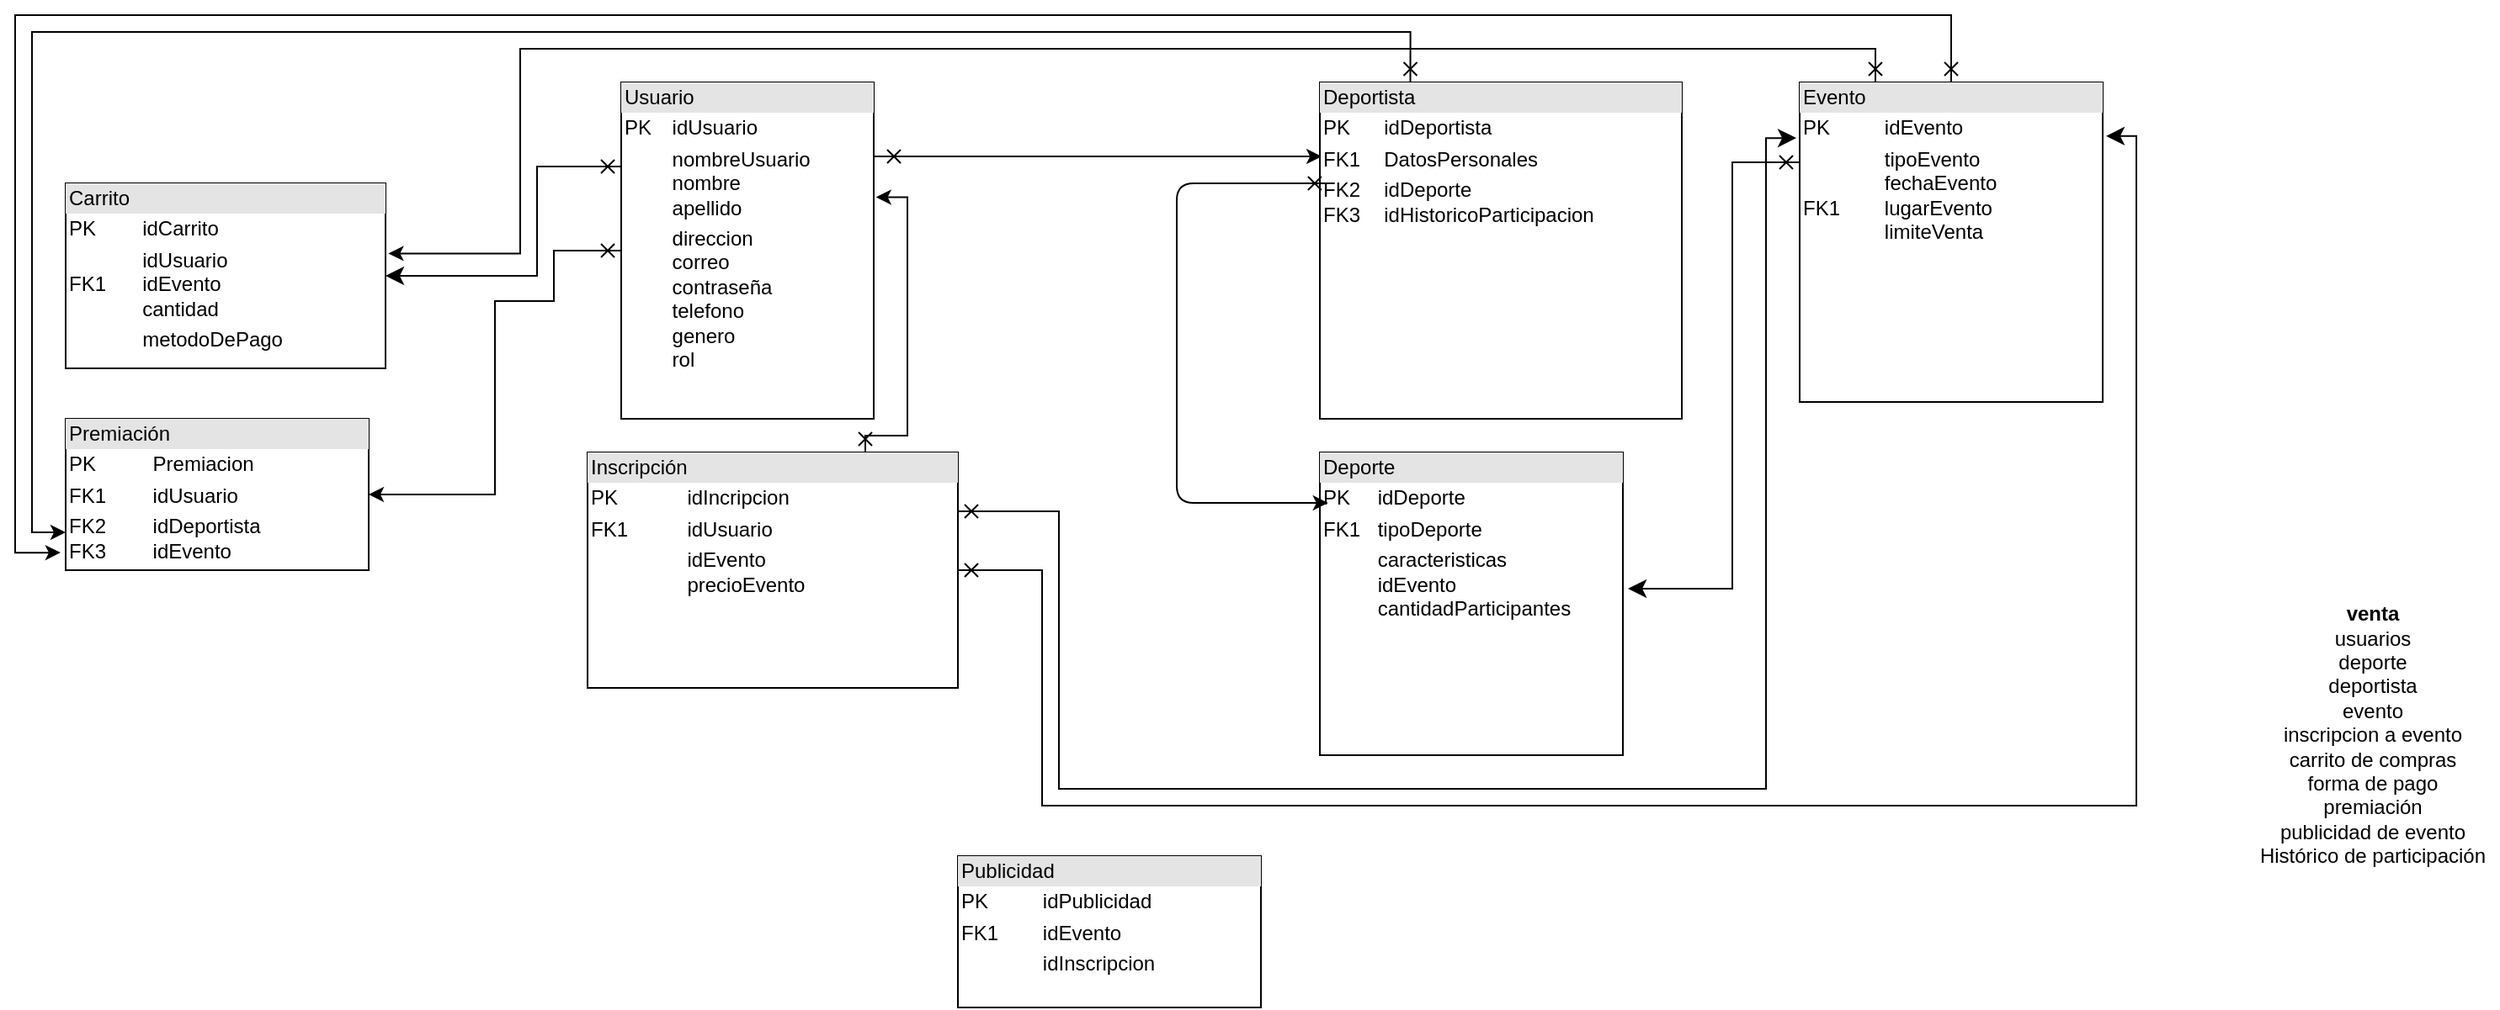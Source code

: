 <mxfile version="13.6.4" type="github">
  <diagram id="KuIn4XUdtdqArqsvYNwZ" name="Page-1">
    <mxGraphModel dx="3183" dy="1889" grid="1" gridSize="10" guides="1" tooltips="1" connect="1" arrows="1" fold="1" page="1" pageScale="1" pageWidth="850" pageHeight="1100" math="0" shadow="0">
      <root>
        <mxCell id="0" />
        <mxCell id="1" parent="0" />
        <mxCell id="CR9XvU6vuiPJ1lPbERPu-10" value="&lt;div&gt;&lt;b&gt;venta&lt;/b&gt;&lt;/div&gt;&lt;div&gt;usuarios&lt;/div&gt;&lt;div&gt;deporte&lt;/div&gt;&lt;div&gt;deportista&lt;/div&gt;&lt;div&gt;evento&lt;/div&gt;&lt;div&gt;inscripcion a evento&lt;/div&gt;&lt;div&gt;carrito de compras&lt;br&gt;&lt;/div&gt;&lt;div&gt;forma de pago&lt;/div&gt;&lt;div&gt;premiación&lt;/div&gt;&lt;div&gt;publicidad de evento&lt;/div&gt;&lt;div&gt;Histórico de participación&lt;/div&gt;&lt;div&gt;&lt;br&gt;&lt;/div&gt;" style="text;html=1;align=center;verticalAlign=middle;resizable=0;points=[];autosize=1;" parent="1" vertex="1">
          <mxGeometry x="425" y="240" width="150" height="170" as="geometry" />
        </mxCell>
        <mxCell id="CR9XvU6vuiPJ1lPbERPu-32" style="edgeStyle=orthogonalEdgeStyle;rounded=0;orthogonalLoop=1;jettySize=auto;html=1;entryX=0.005;entryY=0.22;entryDx=0;entryDy=0;entryPerimeter=0;startArrow=cross;startFill=0;" parent="1" target="CR9XvU6vuiPJ1lPbERPu-24" edge="1">
          <mxGeometry relative="1" as="geometry">
            <Array as="points">
              <mxPoint x="-450" y="-26" />
            </Array>
            <mxPoint x="-370" y="-26" as="sourcePoint" />
          </mxGeometry>
        </mxCell>
        <mxCell id="Gzq3qRDjKPmdAzM6GHBw-10" style="edgeStyle=orthogonalEdgeStyle;rounded=0;orthogonalLoop=1;jettySize=auto;html=1;exitX=0;exitY=0.25;exitDx=0;exitDy=0;startArrow=cross;startFill=0;startSize=6;endSize=8;entryX=1;entryY=0.5;entryDx=0;entryDy=0;" parent="1" source="CR9XvU6vuiPJ1lPbERPu-17" target="Gzq3qRDjKPmdAzM6GHBw-5" edge="1">
          <mxGeometry relative="1" as="geometry">
            <mxPoint x="-680" y="150" as="targetPoint" />
            <Array as="points">
              <mxPoint x="-590" y="-20" />
              <mxPoint x="-590" y="45" />
            </Array>
          </mxGeometry>
        </mxCell>
        <mxCell id="D2q6A7rw465Pvs5loLwe-7" style="edgeStyle=orthogonalEdgeStyle;rounded=0;orthogonalLoop=1;jettySize=auto;html=1;exitX=0;exitY=0.5;exitDx=0;exitDy=0;entryX=1;entryY=0.5;entryDx=0;entryDy=0;startArrow=cross;startFill=0;" edge="1" parent="1" source="CR9XvU6vuiPJ1lPbERPu-17" target="Gzq3qRDjKPmdAzM6GHBw-17">
          <mxGeometry relative="1" as="geometry">
            <Array as="points">
              <mxPoint x="-580" y="30" />
              <mxPoint x="-580" y="60" />
              <mxPoint x="-615" y="60" />
              <mxPoint x="-615" y="175" />
            </Array>
          </mxGeometry>
        </mxCell>
        <mxCell id="CR9XvU6vuiPJ1lPbERPu-17" value="&lt;div style=&quot;box-sizing: border-box ; width: 100% ; background: #e4e4e4 ; padding: 2px&quot;&gt;Usuario&lt;br&gt;&lt;/div&gt;&lt;table style=&quot;width: 100% ; font-size: 1em&quot; cellspacing=&quot;0&quot; cellpadding=&quot;2&quot;&gt;&lt;tbody&gt;&lt;tr&gt;&lt;td&gt;PK&lt;/td&gt;&lt;td&gt;idUsuario&lt;br&gt;&lt;/td&gt;&lt;/tr&gt;&lt;tr&gt;&lt;td&gt;&lt;br&gt;&lt;/td&gt;&lt;td&gt;nombreUsuario&lt;br&gt;nombre&lt;br&gt;apellido&lt;br&gt;&lt;/td&gt;&lt;/tr&gt;&lt;tr&gt;&lt;td&gt;&lt;br&gt;&lt;/td&gt;&lt;td&gt;direccion&lt;br&gt;correo&lt;br&gt;contraseña&lt;br&gt;telefono&lt;br&gt;genero&lt;br&gt;rol&lt;br&gt;&lt;br&gt;&lt;/td&gt;&lt;/tr&gt;&lt;/tbody&gt;&lt;/table&gt;" style="verticalAlign=top;align=left;overflow=fill;html=1;" parent="1" vertex="1">
          <mxGeometry x="-540" y="-70" width="150" height="200" as="geometry" />
        </mxCell>
        <mxCell id="CR9XvU6vuiPJ1lPbERPu-18" value="&lt;div style=&quot;box-sizing: border-box ; width: 100% ; background: #e4e4e4 ; padding: 2px&quot;&gt;Deporte&lt;br&gt;&lt;/div&gt;&lt;table style=&quot;width: 100% ; font-size: 1em&quot; cellspacing=&quot;0&quot; cellpadding=&quot;2&quot;&gt;&lt;tbody&gt;&lt;tr&gt;&lt;td&gt;PK&lt;/td&gt;&lt;td&gt;idDeporte&lt;br&gt;&lt;/td&gt;&lt;/tr&gt;&lt;tr&gt;&lt;td&gt;FK1&lt;/td&gt;&lt;td&gt;tipoDeporte&lt;br&gt;&lt;/td&gt;&lt;/tr&gt;&lt;tr&gt;&lt;td&gt;&lt;br&gt;&lt;/td&gt;&lt;td&gt;caracteristicas&lt;br&gt;idEvento&lt;br&gt;cantidadParticipantes&lt;br&gt;&lt;br&gt;&lt;/td&gt;&lt;/tr&gt;&lt;/tbody&gt;&lt;/table&gt;" style="verticalAlign=top;align=left;overflow=fill;html=1;" parent="1" vertex="1">
          <mxGeometry x="-125" y="150" width="180" height="180" as="geometry" />
        </mxCell>
        <mxCell id="Gzq3qRDjKPmdAzM6GHBw-14" style="edgeStyle=orthogonalEdgeStyle;rounded=0;orthogonalLoop=1;jettySize=auto;html=1;exitX=0;exitY=0.25;exitDx=0;exitDy=0;startArrow=cross;startFill=0;startSize=6;endSize=8;entryX=1.017;entryY=0.45;entryDx=0;entryDy=0;entryPerimeter=0;" parent="1" source="CR9XvU6vuiPJ1lPbERPu-19" target="CR9XvU6vuiPJ1lPbERPu-18" edge="1">
          <mxGeometry relative="1" as="geometry">
            <mxPoint x="120" y="-22" as="targetPoint" />
            <Array as="points">
              <mxPoint x="120" y="-22" />
              <mxPoint x="120" y="231" />
            </Array>
          </mxGeometry>
        </mxCell>
        <mxCell id="D2q6A7rw465Pvs5loLwe-2" style="edgeStyle=orthogonalEdgeStyle;rounded=0;orthogonalLoop=1;jettySize=auto;html=1;exitX=0.25;exitY=0;exitDx=0;exitDy=0;startArrow=cross;startFill=0;entryX=1.009;entryY=0.379;entryDx=0;entryDy=0;entryPerimeter=0;" edge="1" parent="1" source="CR9XvU6vuiPJ1lPbERPu-19" target="Gzq3qRDjKPmdAzM6GHBw-5">
          <mxGeometry relative="1" as="geometry">
            <mxPoint x="-600" y="10" as="targetPoint" />
            <Array as="points">
              <mxPoint x="205" y="-90" />
              <mxPoint x="-600" y="-90" />
              <mxPoint x="-600" y="32" />
            </Array>
          </mxGeometry>
        </mxCell>
        <mxCell id="D2q6A7rw465Pvs5loLwe-13" style="edgeStyle=orthogonalEdgeStyle;rounded=0;orthogonalLoop=1;jettySize=auto;html=1;exitX=0.5;exitY=0;exitDx=0;exitDy=0;startArrow=cross;startFill=0;entryX=-0.017;entryY=0.884;entryDx=0;entryDy=0;entryPerimeter=0;" edge="1" parent="1" source="CR9XvU6vuiPJ1lPbERPu-19" target="Gzq3qRDjKPmdAzM6GHBw-17">
          <mxGeometry relative="1" as="geometry">
            <mxPoint x="-880" y="220" as="targetPoint" />
            <Array as="points">
              <mxPoint x="250" y="-110" />
              <mxPoint x="-900" y="-110" />
              <mxPoint x="-900" y="210" />
            </Array>
          </mxGeometry>
        </mxCell>
        <mxCell id="CR9XvU6vuiPJ1lPbERPu-19" value="&lt;div style=&quot;box-sizing: border-box ; width: 100% ; background: #e4e4e4 ; padding: 2px&quot;&gt;Evento&lt;br&gt;&lt;/div&gt;&lt;table style=&quot;width: 100% ; font-size: 1em&quot; cellspacing=&quot;0&quot; cellpadding=&quot;2&quot;&gt;&lt;tbody&gt;&lt;tr&gt;&lt;td&gt;PK&lt;/td&gt;&lt;td&gt;idEvento&lt;br&gt;&lt;/td&gt;&lt;/tr&gt;&lt;tr&gt;&lt;td&gt;FK1&lt;/td&gt;&lt;td&gt;tipoEvento&lt;br&gt;fechaEvento&lt;br&gt;lugarEvento&lt;br&gt;limiteVenta&lt;br&gt;&lt;br&gt;&lt;/td&gt;&lt;/tr&gt;&lt;tr&gt;&lt;td&gt;&lt;br&gt;&lt;/td&gt;&lt;td&gt;&lt;br&gt;&lt;/td&gt;&lt;/tr&gt;&lt;/tbody&gt;&lt;/table&gt;" style="verticalAlign=top;align=left;overflow=fill;html=1;" parent="1" vertex="1">
          <mxGeometry x="160" y="-70" width="180" height="190" as="geometry" />
        </mxCell>
        <mxCell id="D2q6A7rw465Pvs5loLwe-10" style="edgeStyle=orthogonalEdgeStyle;rounded=0;orthogonalLoop=1;jettySize=auto;html=1;exitX=0.25;exitY=0;exitDx=0;exitDy=0;entryX=0;entryY=0.75;entryDx=0;entryDy=0;startArrow=cross;startFill=0;" edge="1" parent="1" source="CR9XvU6vuiPJ1lPbERPu-24" target="Gzq3qRDjKPmdAzM6GHBw-17">
          <mxGeometry relative="1" as="geometry">
            <Array as="points">
              <mxPoint x="-71" y="-100" />
              <mxPoint x="-890" y="-100" />
              <mxPoint x="-890" y="198" />
            </Array>
          </mxGeometry>
        </mxCell>
        <mxCell id="CR9XvU6vuiPJ1lPbERPu-24" value="&lt;div style=&quot;box-sizing: border-box ; width: 100% ; background: #e4e4e4 ; padding: 2px&quot;&gt;Deportista&lt;br&gt;&lt;/div&gt;&lt;table style=&quot;width: 100% ; font-size: 1em&quot; cellspacing=&quot;0&quot; cellpadding=&quot;2&quot;&gt;&lt;tbody&gt;&lt;tr&gt;&lt;td&gt;PK&lt;/td&gt;&lt;td&gt;idDeportista&lt;br&gt;&lt;/td&gt;&lt;/tr&gt;&lt;tr&gt;&lt;td&gt;FK1&lt;/td&gt;&lt;td&gt;DatosPersonales&lt;br&gt;&lt;/td&gt;&lt;/tr&gt;&lt;tr&gt;&lt;td&gt;FK2&lt;br&gt;FK3 &lt;br&gt;&lt;/td&gt;&lt;td&gt;idDeporte&lt;br&gt;idHistoricoParticipacion&lt;br&gt;&lt;/td&gt;&lt;/tr&gt;&lt;/tbody&gt;&lt;/table&gt;" style="verticalAlign=top;align=left;overflow=fill;html=1;" parent="1" vertex="1">
          <mxGeometry x="-125" y="-70" width="215" height="200" as="geometry" />
        </mxCell>
        <mxCell id="Gzq3qRDjKPmdAzM6GHBw-13" style="edgeStyle=orthogonalEdgeStyle;rounded=0;orthogonalLoop=1;jettySize=auto;html=1;exitX=1;exitY=0.25;exitDx=0;exitDy=0;startArrow=cross;startFill=0;startSize=6;endSize=8;entryX=-0.011;entryY=0.174;entryDx=0;entryDy=0;entryPerimeter=0;" parent="1" source="CR9XvU6vuiPJ1lPbERPu-29" target="CR9XvU6vuiPJ1lPbERPu-19" edge="1">
          <mxGeometry relative="1" as="geometry">
            <mxPoint x="-290" y="350" as="targetPoint" />
            <Array as="points">
              <mxPoint x="-280" y="185" />
              <mxPoint x="-280" y="350" />
              <mxPoint x="140" y="350" />
              <mxPoint x="140" y="-37" />
            </Array>
          </mxGeometry>
        </mxCell>
        <mxCell id="Gzq3qRDjKPmdAzM6GHBw-16" style="edgeStyle=orthogonalEdgeStyle;rounded=0;orthogonalLoop=1;jettySize=auto;html=1;exitX=1;exitY=0.5;exitDx=0;exitDy=0;startArrow=cross;startFill=0;startSize=6;endSize=8;entryX=1.011;entryY=0.168;entryDx=0;entryDy=0;entryPerimeter=0;" parent="1" source="CR9XvU6vuiPJ1lPbERPu-29" target="CR9XvU6vuiPJ1lPbERPu-19" edge="1">
          <mxGeometry relative="1" as="geometry">
            <mxPoint x="-290" y="380" as="targetPoint" />
            <Array as="points">
              <mxPoint x="-290" y="220" />
              <mxPoint x="-290" y="360" />
              <mxPoint x="360" y="360" />
              <mxPoint x="360" y="-38" />
            </Array>
          </mxGeometry>
        </mxCell>
        <mxCell id="D2q6A7rw465Pvs5loLwe-5" style="edgeStyle=orthogonalEdgeStyle;rounded=0;orthogonalLoop=1;jettySize=auto;html=1;exitX=0.75;exitY=0;exitDx=0;exitDy=0;startArrow=cross;startFill=0;entryX=1.009;entryY=0.341;entryDx=0;entryDy=0;entryPerimeter=0;" edge="1" parent="1" source="CR9XvU6vuiPJ1lPbERPu-29" target="CR9XvU6vuiPJ1lPbERPu-17">
          <mxGeometry relative="1" as="geometry">
            <mxPoint x="-370" y="50" as="targetPoint" />
            <Array as="points">
              <mxPoint x="-395" y="140" />
              <mxPoint x="-370" y="140" />
              <mxPoint x="-370" y="-2" />
            </Array>
          </mxGeometry>
        </mxCell>
        <mxCell id="CR9XvU6vuiPJ1lPbERPu-29" value="&lt;div style=&quot;box-sizing: border-box ; width: 100% ; background: #e4e4e4 ; padding: 2px&quot;&gt;Inscripción&lt;br&gt;&lt;/div&gt;&lt;table style=&quot;width: 100% ; font-size: 1em&quot; cellspacing=&quot;0&quot; cellpadding=&quot;2&quot;&gt;&lt;tbody&gt;&lt;tr&gt;&lt;td&gt;PK&lt;/td&gt;&lt;td&gt;idIncripcion&lt;br&gt;&lt;/td&gt;&lt;/tr&gt;&lt;tr&gt;&lt;td&gt;FK1&lt;/td&gt;&lt;td&gt;idUsuario&lt;br&gt;&lt;/td&gt;&lt;/tr&gt;&lt;tr&gt;&lt;td&gt;&lt;br&gt;&lt;/td&gt;&lt;td&gt;idEvento&lt;br&gt;precioEvento&lt;br&gt;&lt;br&gt;&lt;/td&gt;&lt;/tr&gt;&lt;/tbody&gt;&lt;/table&gt;" style="verticalAlign=top;align=left;overflow=fill;html=1;" parent="1" vertex="1">
          <mxGeometry x="-560" y="150" width="220" height="140" as="geometry" />
        </mxCell>
        <mxCell id="Gzq3qRDjKPmdAzM6GHBw-3" value="" style="endArrow=classic;startArrow=cross;html=1;startFill=0;exitX=0.023;exitY=0.3;exitDx=0;exitDy=0;exitPerimeter=0;entryX=0.027;entryY=0.167;entryDx=0;entryDy=0;entryPerimeter=0;" parent="1" source="CR9XvU6vuiPJ1lPbERPu-24" target="CR9XvU6vuiPJ1lPbERPu-18" edge="1">
          <mxGeometry width="50" height="50" relative="1" as="geometry">
            <mxPoint x="-320" y="100" as="sourcePoint" />
            <mxPoint x="-210" y="190" as="targetPoint" />
            <Array as="points">
              <mxPoint x="-210" y="-10" />
              <mxPoint x="-210" y="180" />
            </Array>
          </mxGeometry>
        </mxCell>
        <mxCell id="Gzq3qRDjKPmdAzM6GHBw-5" value="&lt;div style=&quot;box-sizing: border-box ; width: 100% ; background: #e4e4e4 ; padding: 2px&quot;&gt;Carrito&lt;br&gt;&lt;/div&gt;&lt;table style=&quot;width: 100% ; font-size: 1em&quot; cellspacing=&quot;0&quot; cellpadding=&quot;2&quot;&gt;&lt;tbody&gt;&lt;tr&gt;&lt;td&gt;PK&lt;/td&gt;&lt;td&gt;idCarrito&lt;br&gt;&lt;/td&gt;&lt;/tr&gt;&lt;tr&gt;&lt;td&gt;FK1&lt;/td&gt;&lt;td&gt;idUsuario&lt;br&gt;idEvento&lt;br&gt;cantidad&lt;br&gt;&lt;/td&gt;&lt;/tr&gt;&lt;tr&gt;&lt;td&gt;&lt;br&gt;&lt;/td&gt;&lt;td&gt;metodoDePago&lt;br&gt;&lt;/td&gt;&lt;/tr&gt;&lt;/tbody&gt;&lt;/table&gt;" style="verticalAlign=top;align=left;overflow=fill;html=1;" parent="1" vertex="1">
          <mxGeometry x="-870" y="-10" width="190" height="110" as="geometry" />
        </mxCell>
        <mxCell id="Gzq3qRDjKPmdAzM6GHBw-17" value="&lt;div style=&quot;box-sizing: border-box ; width: 100% ; background: #e4e4e4 ; padding: 2px&quot;&gt;Premiación&lt;br&gt;&lt;/div&gt;&lt;table style=&quot;width: 100% ; font-size: 1em&quot; cellspacing=&quot;0&quot; cellpadding=&quot;2&quot;&gt;&lt;tbody&gt;&lt;tr&gt;&lt;td&gt;PK&lt;/td&gt;&lt;td&gt;Premiacion&lt;br&gt;&lt;/td&gt;&lt;/tr&gt;&lt;tr&gt;&lt;td&gt;FK1&lt;/td&gt;&lt;td&gt;idUsuario&lt;br&gt;&lt;/td&gt;&lt;/tr&gt;&lt;tr&gt;&lt;td&gt;FK2&lt;br&gt;FK3&lt;br&gt;&lt;/td&gt;&lt;td&gt;idDeportista&lt;br&gt;idEvento&lt;br&gt;&lt;/td&gt;&lt;/tr&gt;&lt;/tbody&gt;&lt;/table&gt;" style="verticalAlign=top;align=left;overflow=fill;html=1;" parent="1" vertex="1">
          <mxGeometry x="-870" y="130" width="180" height="90" as="geometry" />
        </mxCell>
        <mxCell id="D2q6A7rw465Pvs5loLwe-1" value="&lt;div style=&quot;box-sizing: border-box ; width: 100% ; background: #e4e4e4 ; padding: 2px&quot;&gt;Publicidad&lt;br&gt;&lt;/div&gt;&lt;table style=&quot;width: 100% ; font-size: 1em&quot; cellspacing=&quot;0&quot; cellpadding=&quot;2&quot;&gt;&lt;tbody&gt;&lt;tr&gt;&lt;td&gt;PK&lt;/td&gt;&lt;td&gt;idPublicidad&lt;br&gt;&lt;/td&gt;&lt;/tr&gt;&lt;tr&gt;&lt;td&gt;FK1&lt;/td&gt;&lt;td&gt;idEvento&lt;br&gt;&lt;/td&gt;&lt;/tr&gt;&lt;tr&gt;&lt;td&gt;&lt;br&gt;&lt;/td&gt;&lt;td&gt;idInscripcion&lt;br&gt;&lt;/td&gt;&lt;/tr&gt;&lt;/tbody&gt;&lt;/table&gt;" style="verticalAlign=top;align=left;overflow=fill;html=1;" vertex="1" parent="1">
          <mxGeometry x="-340" y="390" width="180" height="90" as="geometry" />
        </mxCell>
      </root>
    </mxGraphModel>
  </diagram>
</mxfile>
